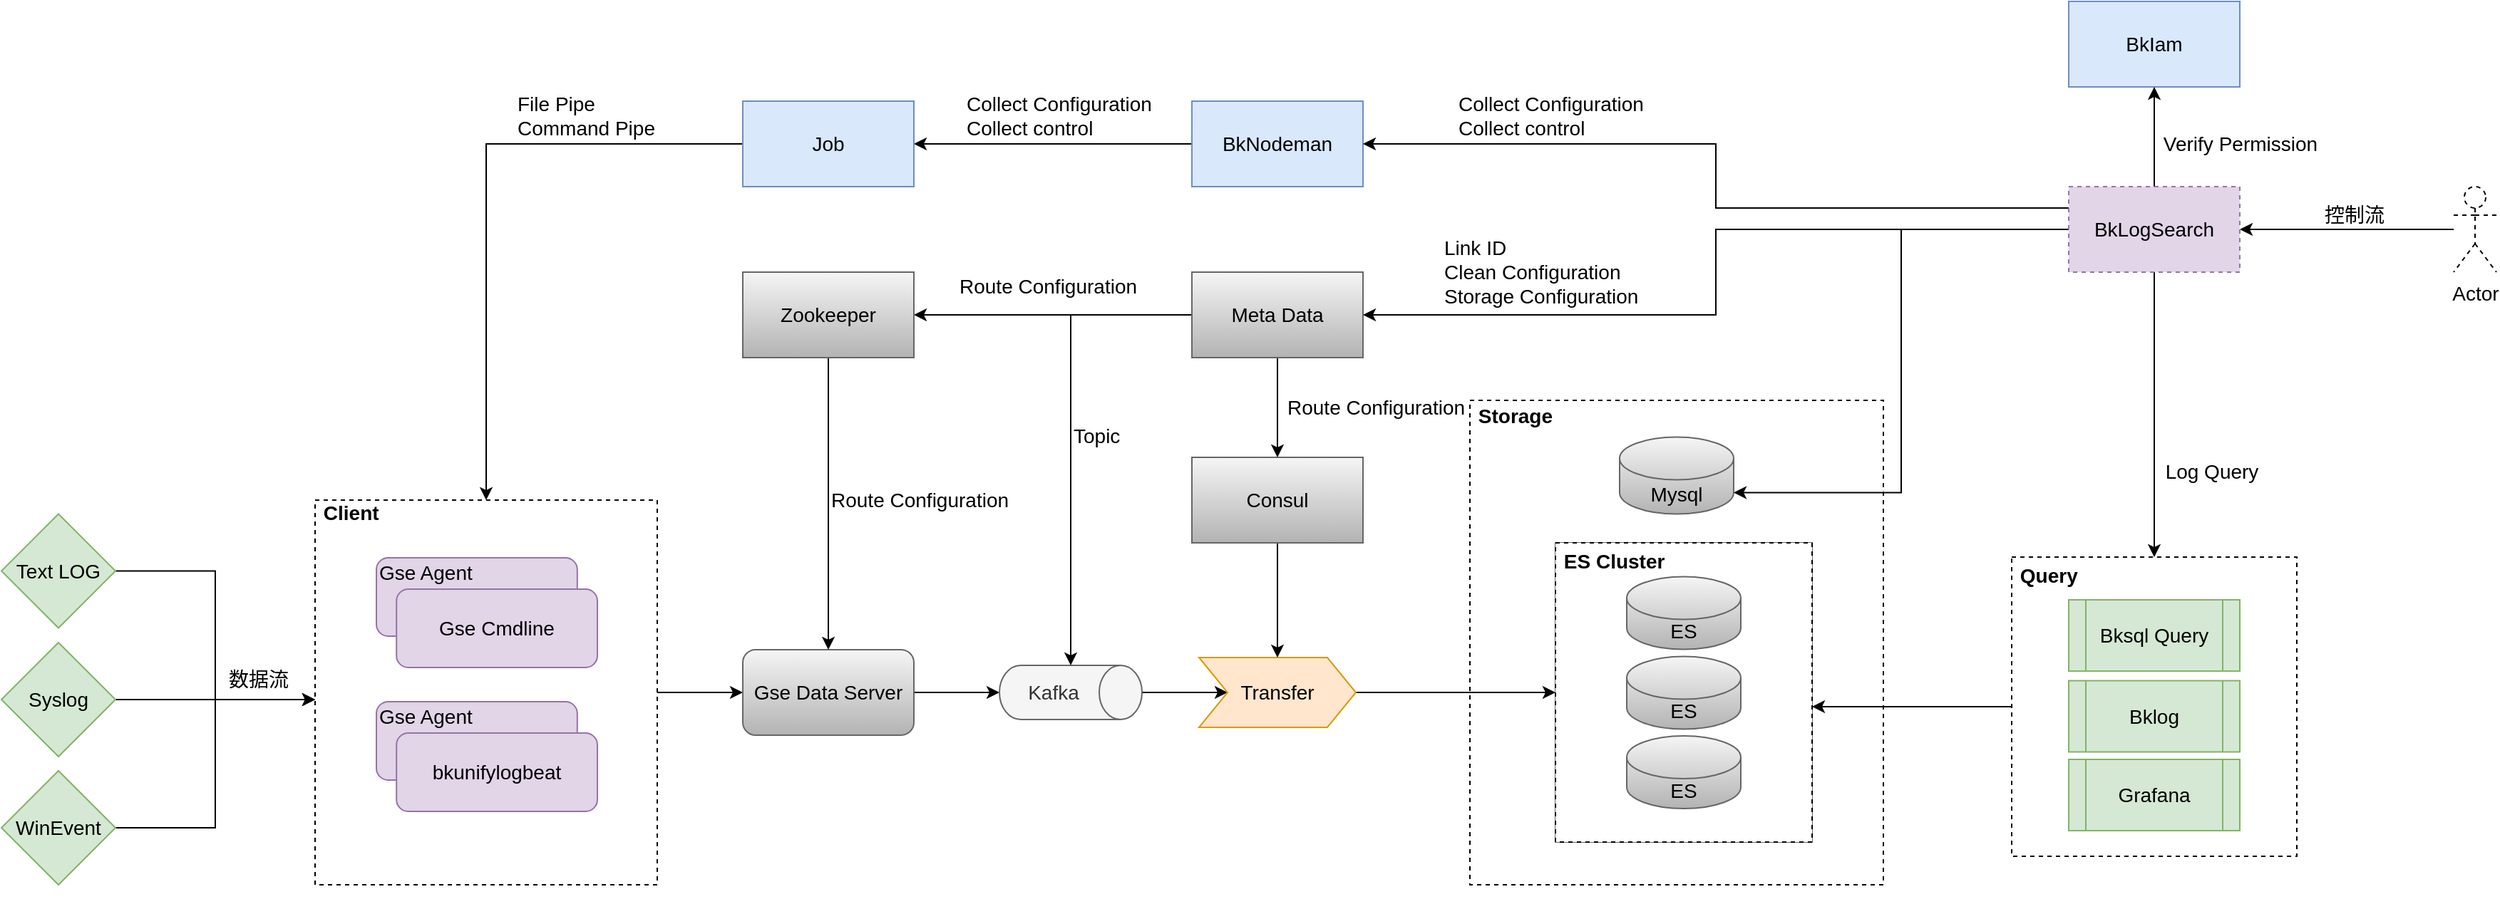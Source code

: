 <mxfile version="15.9.4" type="github">
  <diagram name="Page-1" id="74e2e168-ea6b-b213-b513-2b3c1d86103e">
    <mxGraphModel dx="1422" dy="-11" grid="1" gridSize="10" guides="1" tooltips="1" connect="1" arrows="1" fold="1" page="1" pageScale="1" pageWidth="1100" pageHeight="850" background="none" math="0" shadow="0">
      <root>
        <mxCell id="0" />
        <mxCell id="1" parent="0" />
        <mxCell id="7xhAEBTV9nR6lo730mzW-65" value="&amp;nbsp;&lt;b&gt;Storage&lt;br&gt;&lt;br&gt;&lt;br&gt;&lt;br&gt;&lt;br&gt;&lt;br&gt;&lt;br&gt;&lt;br&gt;&lt;br&gt;&lt;br&gt;&lt;br&gt;&lt;br&gt;&lt;br&gt;&lt;br&gt;&lt;br&gt;&lt;br&gt;&lt;br&gt;&lt;br&gt;&lt;br&gt;&lt;br&gt;&lt;/b&gt;" style="rounded=0;whiteSpace=wrap;html=1;dashed=1;fontSize=14;align=left;" vertex="1" parent="1">
          <mxGeometry x="1150" y="1260" width="290" height="340" as="geometry" />
        </mxCell>
        <mxCell id="7xhAEBTV9nR6lo730mzW-40" style="edgeStyle=orthogonalEdgeStyle;rounded=0;orthogonalLoop=1;jettySize=auto;html=1;fontSize=14;" edge="1" parent="1" source="7xhAEBTV9nR6lo730mzW-39" target="7xhAEBTV9nR6lo730mzW-15">
          <mxGeometry relative="1" as="geometry" />
        </mxCell>
        <mxCell id="7xhAEBTV9nR6lo730mzW-41" style="edgeStyle=orthogonalEdgeStyle;rounded=0;orthogonalLoop=1;jettySize=auto;html=1;exitX=1;exitY=0.5;exitDx=0;exitDy=0;fontSize=14;" edge="1" parent="1" source="7xhAEBTV9nR6lo730mzW-15" target="7xhAEBTV9nR6lo730mzW-16">
          <mxGeometry relative="1" as="geometry" />
        </mxCell>
        <mxCell id="7xhAEBTV9nR6lo730mzW-15" value="Gse Data Server" style="rounded=1;whiteSpace=wrap;html=1;fontSize=14;fillColor=#f5f5f5;strokeColor=#666666;gradientColor=#b3b3b3;" vertex="1" parent="1">
          <mxGeometry x="640" y="1435" width="120" height="60" as="geometry" />
        </mxCell>
        <mxCell id="7xhAEBTV9nR6lo730mzW-42" style="edgeStyle=orthogonalEdgeStyle;rounded=0;orthogonalLoop=1;jettySize=auto;html=1;entryX=0;entryY=0.5;entryDx=0;entryDy=0;fontSize=14;" edge="1" parent="1" source="7xhAEBTV9nR6lo730mzW-16" target="7xhAEBTV9nR6lo730mzW-17">
          <mxGeometry relative="1" as="geometry" />
        </mxCell>
        <mxCell id="7xhAEBTV9nR6lo730mzW-16" value="Kafka" style="shape=cylinder3;whiteSpace=wrap;html=1;boundedLbl=1;backgroundOutline=1;size=15;fontSize=14;rotation=0;direction=south;fillColor=#f5f5f5;fontColor=#333333;strokeColor=#666666;" vertex="1" parent="1">
          <mxGeometry x="820" y="1446" width="100" height="38" as="geometry" />
        </mxCell>
        <mxCell id="7xhAEBTV9nR6lo730mzW-67" style="edgeStyle=orthogonalEdgeStyle;rounded=0;orthogonalLoop=1;jettySize=auto;html=1;fontSize=14;" edge="1" parent="1" source="7xhAEBTV9nR6lo730mzW-17" target="7xhAEBTV9nR6lo730mzW-56">
          <mxGeometry relative="1" as="geometry" />
        </mxCell>
        <mxCell id="7xhAEBTV9nR6lo730mzW-17" value="Transfer" style="shape=step;perimeter=stepPerimeter;whiteSpace=wrap;html=1;fixedSize=1;fontSize=14;fillColor=#ffe6cc;strokeColor=#d79b00;" vertex="1" parent="1">
          <mxGeometry x="960" y="1440.5" width="110" height="49" as="geometry" />
        </mxCell>
        <mxCell id="7xhAEBTV9nR6lo730mzW-30" value="Mysql" style="shape=cylinder3;whiteSpace=wrap;html=1;boundedLbl=1;backgroundOutline=1;size=15;fontSize=14;fillColor=#f5f5f5;strokeColor=#666666;gradientColor=#b3b3b3;" vertex="1" parent="1">
          <mxGeometry x="1255" y="1285.75" width="80" height="54" as="geometry" />
        </mxCell>
        <mxCell id="7xhAEBTV9nR6lo730mzW-33" value="BkIam" style="rounded=0;whiteSpace=wrap;html=1;fontSize=14;fillColor=#dae8fc;strokeColor=#6c8ebf;" vertex="1" parent="1">
          <mxGeometry x="1570" y="980" width="120" height="60" as="geometry" />
        </mxCell>
        <mxCell id="7xhAEBTV9nR6lo730mzW-98" style="edgeStyle=orthogonalEdgeStyle;rounded=0;orthogonalLoop=1;jettySize=auto;html=1;entryX=1;entryY=0.5;entryDx=0;entryDy=0;fontSize=14;" edge="1" parent="1" source="7xhAEBTV9nR6lo730mzW-34" target="7xhAEBTV9nR6lo730mzW-35">
          <mxGeometry relative="1" as="geometry" />
        </mxCell>
        <mxCell id="7xhAEBTV9nR6lo730mzW-34" value="BkNodeman" style="rounded=0;whiteSpace=wrap;html=1;fontSize=14;fillColor=#dae8fc;strokeColor=#6c8ebf;" vertex="1" parent="1">
          <mxGeometry x="955" y="1050" width="120" height="60" as="geometry" />
        </mxCell>
        <mxCell id="7xhAEBTV9nR6lo730mzW-99" style="edgeStyle=orthogonalEdgeStyle;rounded=0;orthogonalLoop=1;jettySize=auto;html=1;fontSize=14;" edge="1" parent="1" source="7xhAEBTV9nR6lo730mzW-35" target="7xhAEBTV9nR6lo730mzW-39">
          <mxGeometry relative="1" as="geometry" />
        </mxCell>
        <mxCell id="7xhAEBTV9nR6lo730mzW-35" value="Job" style="rounded=0;whiteSpace=wrap;html=1;fontSize=14;fillColor=#dae8fc;strokeColor=#6c8ebf;" vertex="1" parent="1">
          <mxGeometry x="640" y="1050" width="120" height="60" as="geometry" />
        </mxCell>
        <mxCell id="7xhAEBTV9nR6lo730mzW-103" style="edgeStyle=orthogonalEdgeStyle;rounded=0;orthogonalLoop=1;jettySize=auto;html=1;entryX=0.5;entryY=0;entryDx=0;entryDy=0;fontSize=14;" edge="1" parent="1" source="7xhAEBTV9nR6lo730mzW-36" target="7xhAEBTV9nR6lo730mzW-17">
          <mxGeometry relative="1" as="geometry" />
        </mxCell>
        <mxCell id="7xhAEBTV9nR6lo730mzW-36" value="Consul" style="rounded=0;whiteSpace=wrap;html=1;fontSize=14;fillColor=#f5f5f5;strokeColor=#666666;gradientColor=#b3b3b3;" vertex="1" parent="1">
          <mxGeometry x="955" y="1300" width="120" height="60" as="geometry" />
        </mxCell>
        <mxCell id="7xhAEBTV9nR6lo730mzW-89" style="edgeStyle=orthogonalEdgeStyle;rounded=0;orthogonalLoop=1;jettySize=auto;html=1;entryX=1;entryY=0.5;entryDx=0;entryDy=0;fontSize=14;" edge="1" parent="1" source="7xhAEBTV9nR6lo730mzW-37" target="7xhAEBTV9nR6lo730mzW-38">
          <mxGeometry relative="1" as="geometry" />
        </mxCell>
        <mxCell id="7xhAEBTV9nR6lo730mzW-111" style="edgeStyle=orthogonalEdgeStyle;rounded=0;orthogonalLoop=1;jettySize=auto;html=1;entryX=0.5;entryY=0;entryDx=0;entryDy=0;fontSize=14;" edge="1" parent="1" source="7xhAEBTV9nR6lo730mzW-37" target="7xhAEBTV9nR6lo730mzW-36">
          <mxGeometry relative="1" as="geometry" />
        </mxCell>
        <mxCell id="7xhAEBTV9nR6lo730mzW-113" style="edgeStyle=orthogonalEdgeStyle;rounded=0;orthogonalLoop=1;jettySize=auto;html=1;entryX=0;entryY=0.5;entryDx=0;entryDy=0;entryPerimeter=0;fontSize=14;" edge="1" parent="1" source="7xhAEBTV9nR6lo730mzW-37" target="7xhAEBTV9nR6lo730mzW-16">
          <mxGeometry relative="1" as="geometry" />
        </mxCell>
        <mxCell id="7xhAEBTV9nR6lo730mzW-37" value="Meta Data" style="rounded=0;whiteSpace=wrap;html=1;fontSize=14;fillColor=#f5f5f5;strokeColor=#666666;gradientColor=#b3b3b3;" vertex="1" parent="1">
          <mxGeometry x="955" y="1170" width="120" height="60" as="geometry" />
        </mxCell>
        <mxCell id="7xhAEBTV9nR6lo730mzW-100" style="edgeStyle=orthogonalEdgeStyle;rounded=0;orthogonalLoop=1;jettySize=auto;html=1;entryX=0.5;entryY=0;entryDx=0;entryDy=0;fontSize=14;" edge="1" parent="1" source="7xhAEBTV9nR6lo730mzW-38" target="7xhAEBTV9nR6lo730mzW-15">
          <mxGeometry relative="1" as="geometry" />
        </mxCell>
        <mxCell id="7xhAEBTV9nR6lo730mzW-38" value="Zookeeper" style="rounded=0;whiteSpace=wrap;html=1;fontSize=14;fillColor=#f5f5f5;strokeColor=#666666;gradientColor=#b3b3b3;" vertex="1" parent="1">
          <mxGeometry x="640" y="1170" width="120" height="60" as="geometry" />
        </mxCell>
        <mxCell id="7xhAEBTV9nR6lo730mzW-51" style="edgeStyle=orthogonalEdgeStyle;rounded=0;orthogonalLoop=1;jettySize=auto;html=1;fontSize=14;" edge="1" parent="1" source="7xhAEBTV9nR6lo730mzW-45">
          <mxGeometry relative="1" as="geometry">
            <mxPoint x="340" y="1470" as="targetPoint" />
            <Array as="points">
              <mxPoint x="270" y="1380" />
              <mxPoint x="270" y="1470" />
            </Array>
          </mxGeometry>
        </mxCell>
        <mxCell id="7xhAEBTV9nR6lo730mzW-45" value="Text LOG" style="rhombus;whiteSpace=wrap;html=1;fontSize=14;fillColor=#d5e8d4;strokeColor=#82b366;" vertex="1" parent="1">
          <mxGeometry x="120" y="1339.75" width="80" height="80" as="geometry" />
        </mxCell>
        <mxCell id="7xhAEBTV9nR6lo730mzW-55" style="edgeStyle=orthogonalEdgeStyle;rounded=0;orthogonalLoop=1;jettySize=auto;html=1;fontSize=14;" edge="1" parent="1" source="7xhAEBTV9nR6lo730mzW-46">
          <mxGeometry relative="1" as="geometry">
            <mxPoint x="340" y="1470" as="targetPoint" />
          </mxGeometry>
        </mxCell>
        <mxCell id="7xhAEBTV9nR6lo730mzW-46" value="Syslog" style="rhombus;whiteSpace=wrap;html=1;fontSize=14;fillColor=#d5e8d4;strokeColor=#82b366;" vertex="1" parent="1">
          <mxGeometry x="120" y="1430" width="80" height="80" as="geometry" />
        </mxCell>
        <object label="" 数据流="" id="7xhAEBTV9nR6lo730mzW-52">
          <mxCell style="edgeStyle=orthogonalEdgeStyle;rounded=0;orthogonalLoop=1;jettySize=auto;html=1;fontSize=14;" edge="1" parent="1" source="7xhAEBTV9nR6lo730mzW-47">
            <mxGeometry relative="1" as="geometry">
              <mxPoint x="340" y="1470" as="targetPoint" />
              <Array as="points">
                <mxPoint x="270" y="1560" />
                <mxPoint x="270" y="1470" />
              </Array>
            </mxGeometry>
          </mxCell>
        </object>
        <mxCell id="7xhAEBTV9nR6lo730mzW-47" value="WinEvent" style="rhombus;whiteSpace=wrap;html=1;fontSize=14;fillColor=#d5e8d4;strokeColor=#82b366;" vertex="1" parent="1">
          <mxGeometry x="120" y="1520" width="80" height="80" as="geometry" />
        </mxCell>
        <mxCell id="7xhAEBTV9nR6lo730mzW-57" value="" style="group" vertex="1" connectable="0" parent="1">
          <mxGeometry x="340" y="1330" width="240" height="270" as="geometry" />
        </mxCell>
        <mxCell id="7xhAEBTV9nR6lo730mzW-39" value="&lt;b&gt;&amp;nbsp;&lt;br&gt;&amp;nbsp;Client&lt;br&gt;&lt;br&gt;&lt;br&gt;&lt;br&gt;&lt;br&gt;&lt;br&gt;&lt;br&gt;&lt;br&gt;&lt;br&gt;&lt;br&gt;&lt;br&gt;&lt;br&gt;&lt;br&gt;&lt;br&gt;&lt;br&gt;&lt;br&gt;&lt;/b&gt;&lt;div&gt;&lt;br&gt;&lt;/div&gt;" style="rounded=0;whiteSpace=wrap;html=1;fontSize=14;dashed=1;align=left;" vertex="1" parent="7xhAEBTV9nR6lo730mzW-57">
          <mxGeometry width="240" height="270" as="geometry" />
        </mxCell>
        <mxCell id="7xhAEBTV9nR6lo730mzW-21" value="" style="group" vertex="1" connectable="0" parent="7xhAEBTV9nR6lo730mzW-57">
          <mxGeometry x="43" y="40.5" width="155" height="77" as="geometry" />
        </mxCell>
        <mxCell id="7xhAEBTV9nR6lo730mzW-22" value="&lt;font style=&quot;font-size: 14px&quot;&gt;Gse Agent&lt;br&gt;&lt;br&gt;&lt;br&gt;&lt;/font&gt;" style="rounded=1;whiteSpace=wrap;html=1;fontSize=14;fillColor=#e1d5e7;strokeColor=#9673a6;align=left;" vertex="1" parent="7xhAEBTV9nR6lo730mzW-21">
          <mxGeometry width="140.909" height="55" as="geometry" />
        </mxCell>
        <mxCell id="7xhAEBTV9nR6lo730mzW-23" value="Gse Cmdline" style="rounded=1;whiteSpace=wrap;html=1;fontSize=14;fillColor=#e1d5e7;strokeColor=#9673a6;align=center;" vertex="1" parent="7xhAEBTV9nR6lo730mzW-21">
          <mxGeometry x="14.091" y="22" width="140.909" height="55" as="geometry" />
        </mxCell>
        <mxCell id="7xhAEBTV9nR6lo730mzW-4" value="&lt;font style=&quot;font-size: 14px&quot;&gt;Gse Agent&lt;br&gt;&lt;br&gt;&lt;br&gt;&lt;/font&gt;" style="rounded=1;whiteSpace=wrap;html=1;fontSize=14;fillColor=#e1d5e7;strokeColor=#9673a6;align=left;" vertex="1" parent="7xhAEBTV9nR6lo730mzW-57">
          <mxGeometry x="43" y="141.5" width="140.909" height="55" as="geometry" />
        </mxCell>
        <mxCell id="7xhAEBTV9nR6lo730mzW-5" value="&lt;font style=&quot;font-size: 14px&quot;&gt;bkunifylogbeat&lt;/font&gt;" style="rounded=1;whiteSpace=wrap;html=1;fontSize=14;fillColor=#e1d5e7;strokeColor=#9673a6;align=center;" vertex="1" parent="7xhAEBTV9nR6lo730mzW-57">
          <mxGeometry x="57.091" y="163.5" width="140.909" height="55" as="geometry" />
        </mxCell>
        <mxCell id="7xhAEBTV9nR6lo730mzW-58" value="" style="group;fillColor=#f5f5f5;gradientColor=#b3b3b3;strokeColor=#666666;" vertex="1" connectable="0" parent="1">
          <mxGeometry x="1210" y="1360" width="180" height="210" as="geometry" />
        </mxCell>
        <mxCell id="7xhAEBTV9nR6lo730mzW-56" value="&lt;b&gt;&lt;br&gt;&lt;br&gt;&lt;br&gt;&amp;nbsp;ES Cluster&lt;br&gt;&lt;br&gt;&lt;br&gt;&lt;br&gt;&lt;br&gt;&lt;br&gt;&lt;br&gt;&lt;br&gt;&lt;br&gt;&lt;br&gt;&lt;br&gt;&lt;br&gt;&lt;br&gt;&lt;br&gt;&lt;br&gt;&lt;/b&gt;" style="rounded=0;whiteSpace=wrap;html=1;fontSize=14;dashed=1;align=left;" vertex="1" parent="7xhAEBTV9nR6lo730mzW-58">
          <mxGeometry width="180" height="210" as="geometry" />
        </mxCell>
        <mxCell id="7xhAEBTV9nR6lo730mzW-18" value="ES" style="shape=cylinder3;whiteSpace=wrap;html=1;boundedLbl=1;backgroundOutline=1;size=15;fontSize=14;fillColor=#f5f5f5;strokeColor=#666666;gradientColor=#b3b3b3;" vertex="1" parent="7xhAEBTV9nR6lo730mzW-58">
          <mxGeometry x="50" y="23.75" width="80" height="51" as="geometry" />
        </mxCell>
        <mxCell id="7xhAEBTV9nR6lo730mzW-19" value="ES" style="shape=cylinder3;whiteSpace=wrap;html=1;boundedLbl=1;backgroundOutline=1;size=15;fontSize=14;fillColor=#f5f5f5;strokeColor=#666666;gradientColor=#b3b3b3;" vertex="1" parent="7xhAEBTV9nR6lo730mzW-58">
          <mxGeometry x="50" y="79.75" width="80" height="51" as="geometry" />
        </mxCell>
        <mxCell id="7xhAEBTV9nR6lo730mzW-20" value="ES" style="shape=cylinder3;whiteSpace=wrap;html=1;boundedLbl=1;backgroundOutline=1;size=15;fontSize=14;fillColor=#f5f5f5;strokeColor=#666666;gradientColor=#b3b3b3;" vertex="1" parent="7xhAEBTV9nR6lo730mzW-58">
          <mxGeometry x="50" y="135.5" width="80" height="51" as="geometry" />
        </mxCell>
        <mxCell id="7xhAEBTV9nR6lo730mzW-63" value="" style="group" vertex="1" connectable="0" parent="1">
          <mxGeometry x="1530" y="1370" width="200" height="210" as="geometry" />
        </mxCell>
        <mxCell id="7xhAEBTV9nR6lo730mzW-60" value="&lt;b&gt;&amp;nbsp;Query&lt;br&gt;&lt;br&gt;&lt;br&gt;&lt;br&gt;&lt;br&gt;&lt;br&gt;&lt;br&gt;&lt;br&gt;&lt;br&gt;&lt;br&gt;&lt;br&gt;&lt;br&gt;&lt;/b&gt;" style="rounded=0;whiteSpace=wrap;html=1;dashed=1;fontSize=14;align=left;" vertex="1" parent="7xhAEBTV9nR6lo730mzW-63">
          <mxGeometry width="200" height="210" as="geometry" />
        </mxCell>
        <mxCell id="7xhAEBTV9nR6lo730mzW-27" value="Bksql Query" style="shape=process;whiteSpace=wrap;html=1;backgroundOutline=1;fontSize=14;fillColor=#d5e8d4;strokeColor=#82b366;" vertex="1" parent="7xhAEBTV9nR6lo730mzW-63">
          <mxGeometry x="40" y="30" width="120" height="50" as="geometry" />
        </mxCell>
        <mxCell id="7xhAEBTV9nR6lo730mzW-61" value="Bklog" style="shape=process;whiteSpace=wrap;html=1;backgroundOutline=1;fontSize=14;fillColor=#d5e8d4;strokeColor=#82b366;" vertex="1" parent="7xhAEBTV9nR6lo730mzW-63">
          <mxGeometry x="40" y="86.75" width="120" height="50" as="geometry" />
        </mxCell>
        <mxCell id="7xhAEBTV9nR6lo730mzW-62" value="Grafana" style="shape=process;whiteSpace=wrap;html=1;backgroundOutline=1;fontSize=14;fillColor=#d5e8d4;strokeColor=#82b366;" vertex="1" parent="7xhAEBTV9nR6lo730mzW-63">
          <mxGeometry x="40" y="142" width="120" height="50" as="geometry" />
        </mxCell>
        <mxCell id="7xhAEBTV9nR6lo730mzW-70" value="数据流" style="text;html=1;resizable=0;autosize=1;align=center;verticalAlign=middle;points=[];fillColor=none;strokeColor=none;rounded=0;dashed=1;fontSize=14;" vertex="1" parent="1">
          <mxGeometry x="270" y="1446" width="60" height="20" as="geometry" />
        </mxCell>
        <mxCell id="7xhAEBTV9nR6lo730mzW-82" style="edgeStyle=orthogonalEdgeStyle;rounded=0;orthogonalLoop=1;jettySize=auto;html=1;entryX=1;entryY=0.5;entryDx=0;entryDy=0;fontSize=14;" edge="1" parent="1" source="7xhAEBTV9nR6lo730mzW-71" target="7xhAEBTV9nR6lo730mzW-72">
          <mxGeometry relative="1" as="geometry" />
        </mxCell>
        <mxCell id="7xhAEBTV9nR6lo730mzW-71" value="Actor" style="shape=umlActor;verticalLabelPosition=bottom;verticalAlign=top;html=1;outlineConnect=0;dashed=1;fontSize=14;" vertex="1" parent="1">
          <mxGeometry x="1840" y="1110" width="30" height="60" as="geometry" />
        </mxCell>
        <mxCell id="7xhAEBTV9nR6lo730mzW-81" style="edgeStyle=orthogonalEdgeStyle;rounded=0;orthogonalLoop=1;jettySize=auto;html=1;entryX=0.5;entryY=1;entryDx=0;entryDy=0;fontSize=14;" edge="1" parent="1" source="7xhAEBTV9nR6lo730mzW-72" target="7xhAEBTV9nR6lo730mzW-33">
          <mxGeometry relative="1" as="geometry" />
        </mxCell>
        <mxCell id="7xhAEBTV9nR6lo730mzW-84" style="edgeStyle=orthogonalEdgeStyle;rounded=0;orthogonalLoop=1;jettySize=auto;html=1;entryX=0.5;entryY=0;entryDx=0;entryDy=0;fontSize=14;" edge="1" parent="1" source="7xhAEBTV9nR6lo730mzW-72" target="7xhAEBTV9nR6lo730mzW-60">
          <mxGeometry relative="1" as="geometry" />
        </mxCell>
        <mxCell id="7xhAEBTV9nR6lo730mzW-92" style="edgeStyle=orthogonalEdgeStyle;rounded=0;orthogonalLoop=1;jettySize=auto;html=1;exitX=0;exitY=0.25;exitDx=0;exitDy=0;entryX=1;entryY=0.5;entryDx=0;entryDy=0;fontSize=14;" edge="1" parent="1" source="7xhAEBTV9nR6lo730mzW-72" target="7xhAEBTV9nR6lo730mzW-34">
          <mxGeometry relative="1" as="geometry" />
        </mxCell>
        <mxCell id="7xhAEBTV9nR6lo730mzW-94" style="edgeStyle=orthogonalEdgeStyle;rounded=0;orthogonalLoop=1;jettySize=auto;html=1;entryX=1;entryY=0.5;entryDx=0;entryDy=0;fontSize=14;" edge="1" parent="1" source="7xhAEBTV9nR6lo730mzW-72" target="7xhAEBTV9nR6lo730mzW-37">
          <mxGeometry relative="1" as="geometry" />
        </mxCell>
        <mxCell id="7xhAEBTV9nR6lo730mzW-95" style="edgeStyle=orthogonalEdgeStyle;rounded=0;orthogonalLoop=1;jettySize=auto;html=1;entryX=1;entryY=1;entryDx=0;entryDy=-15;entryPerimeter=0;fontSize=14;" edge="1" parent="1" source="7xhAEBTV9nR6lo730mzW-72" target="7xhAEBTV9nR6lo730mzW-30">
          <mxGeometry relative="1" as="geometry" />
        </mxCell>
        <mxCell id="7xhAEBTV9nR6lo730mzW-72" value="BkLogSearch" style="rounded=0;whiteSpace=wrap;html=1;dashed=1;fontSize=14;fillColor=#e1d5e7;strokeColor=#9673a6;" vertex="1" parent="1">
          <mxGeometry x="1570" y="1110" width="120" height="60" as="geometry" />
        </mxCell>
        <mxCell id="7xhAEBTV9nR6lo730mzW-74" style="edgeStyle=orthogonalEdgeStyle;rounded=0;orthogonalLoop=1;jettySize=auto;html=1;fontSize=14;" edge="1" parent="1" source="7xhAEBTV9nR6lo730mzW-60">
          <mxGeometry relative="1" as="geometry">
            <mxPoint x="1390" y="1475" as="targetPoint" />
          </mxGeometry>
        </mxCell>
        <mxCell id="7xhAEBTV9nR6lo730mzW-83" value="控制流" style="text;html=1;resizable=0;autosize=1;align=center;verticalAlign=middle;points=[];fillColor=none;strokeColor=none;rounded=0;dashed=1;fontSize=14;" vertex="1" parent="1">
          <mxGeometry x="1740" y="1120" width="60" height="20" as="geometry" />
        </mxCell>
        <mxCell id="7xhAEBTV9nR6lo730mzW-85" value="Log Query" style="text;html=1;resizable=0;autosize=1;align=center;verticalAlign=middle;points=[];fillColor=none;strokeColor=none;rounded=0;dashed=1;fontSize=14;" vertex="1" parent="1">
          <mxGeometry x="1630" y="1300" width="80" height="20" as="geometry" />
        </mxCell>
        <mxCell id="7xhAEBTV9nR6lo730mzW-86" value="Verify Permission" style="text;html=1;resizable=0;autosize=1;align=center;verticalAlign=middle;points=[];fillColor=none;strokeColor=none;rounded=0;dashed=1;fontSize=14;" vertex="1" parent="1">
          <mxGeometry x="1630" y="1070" width="120" height="20" as="geometry" />
        </mxCell>
        <mxCell id="7xhAEBTV9nR6lo730mzW-104" value="Collect Configuration&lt;br&gt;Collect control" style="text;html=1;resizable=0;autosize=1;align=left;verticalAlign=middle;points=[];fillColor=none;strokeColor=none;rounded=0;dashed=1;fontSize=14;" vertex="1" parent="1">
          <mxGeometry x="1140" y="1040" width="150" height="40" as="geometry" />
        </mxCell>
        <mxCell id="7xhAEBTV9nR6lo730mzW-105" value="Collect Configuration&lt;br&gt;Collect control" style="text;html=1;resizable=0;autosize=1;align=left;verticalAlign=middle;points=[];fillColor=none;strokeColor=none;rounded=0;dashed=1;fontSize=14;" vertex="1" parent="1">
          <mxGeometry x="795" y="1040" width="150" height="40" as="geometry" />
        </mxCell>
        <mxCell id="7xhAEBTV9nR6lo730mzW-106" value="File Pipe&lt;br&gt;Command Pipe" style="text;html=1;resizable=0;autosize=1;align=left;verticalAlign=middle;points=[];fillColor=none;strokeColor=none;rounded=0;dashed=1;fontSize=14;" vertex="1" parent="1">
          <mxGeometry x="480" y="1040" width="110" height="40" as="geometry" />
        </mxCell>
        <mxCell id="7xhAEBTV9nR6lo730mzW-108" value="Link ID&lt;br&gt;Clean Configuration&lt;br&gt;Storage Configuration" style="text;html=1;resizable=0;autosize=1;align=left;verticalAlign=middle;points=[];fillColor=none;strokeColor=none;rounded=0;dashed=1;fontSize=14;" vertex="1" parent="1">
          <mxGeometry x="1130" y="1140" width="150" height="60" as="geometry" />
        </mxCell>
        <mxCell id="7xhAEBTV9nR6lo730mzW-109" value="Route Configuration" style="text;html=1;resizable=0;autosize=1;align=left;verticalAlign=middle;points=[];fillColor=none;strokeColor=none;rounded=0;dashed=1;fontSize=14;" vertex="1" parent="1">
          <mxGeometry x="790" y="1170" width="140" height="20" as="geometry" />
        </mxCell>
        <mxCell id="7xhAEBTV9nR6lo730mzW-110" value="Route Configuration" style="text;html=1;resizable=0;autosize=1;align=left;verticalAlign=middle;points=[];fillColor=none;strokeColor=none;rounded=0;dashed=1;fontSize=14;" vertex="1" parent="1">
          <mxGeometry x="700" y="1320" width="140" height="20" as="geometry" />
        </mxCell>
        <mxCell id="7xhAEBTV9nR6lo730mzW-112" value="Route Configuration" style="text;html=1;resizable=0;autosize=1;align=left;verticalAlign=middle;points=[];fillColor=none;strokeColor=none;rounded=0;dashed=1;fontSize=14;" vertex="1" parent="1">
          <mxGeometry x="1020" y="1255" width="140" height="20" as="geometry" />
        </mxCell>
        <mxCell id="7xhAEBTV9nR6lo730mzW-114" value="Topic" style="text;html=1;resizable=0;autosize=1;align=left;verticalAlign=middle;points=[];fillColor=none;strokeColor=none;rounded=0;dashed=1;fontSize=14;" vertex="1" parent="1">
          <mxGeometry x="870" y="1275" width="50" height="20" as="geometry" />
        </mxCell>
      </root>
    </mxGraphModel>
  </diagram>
</mxfile>
